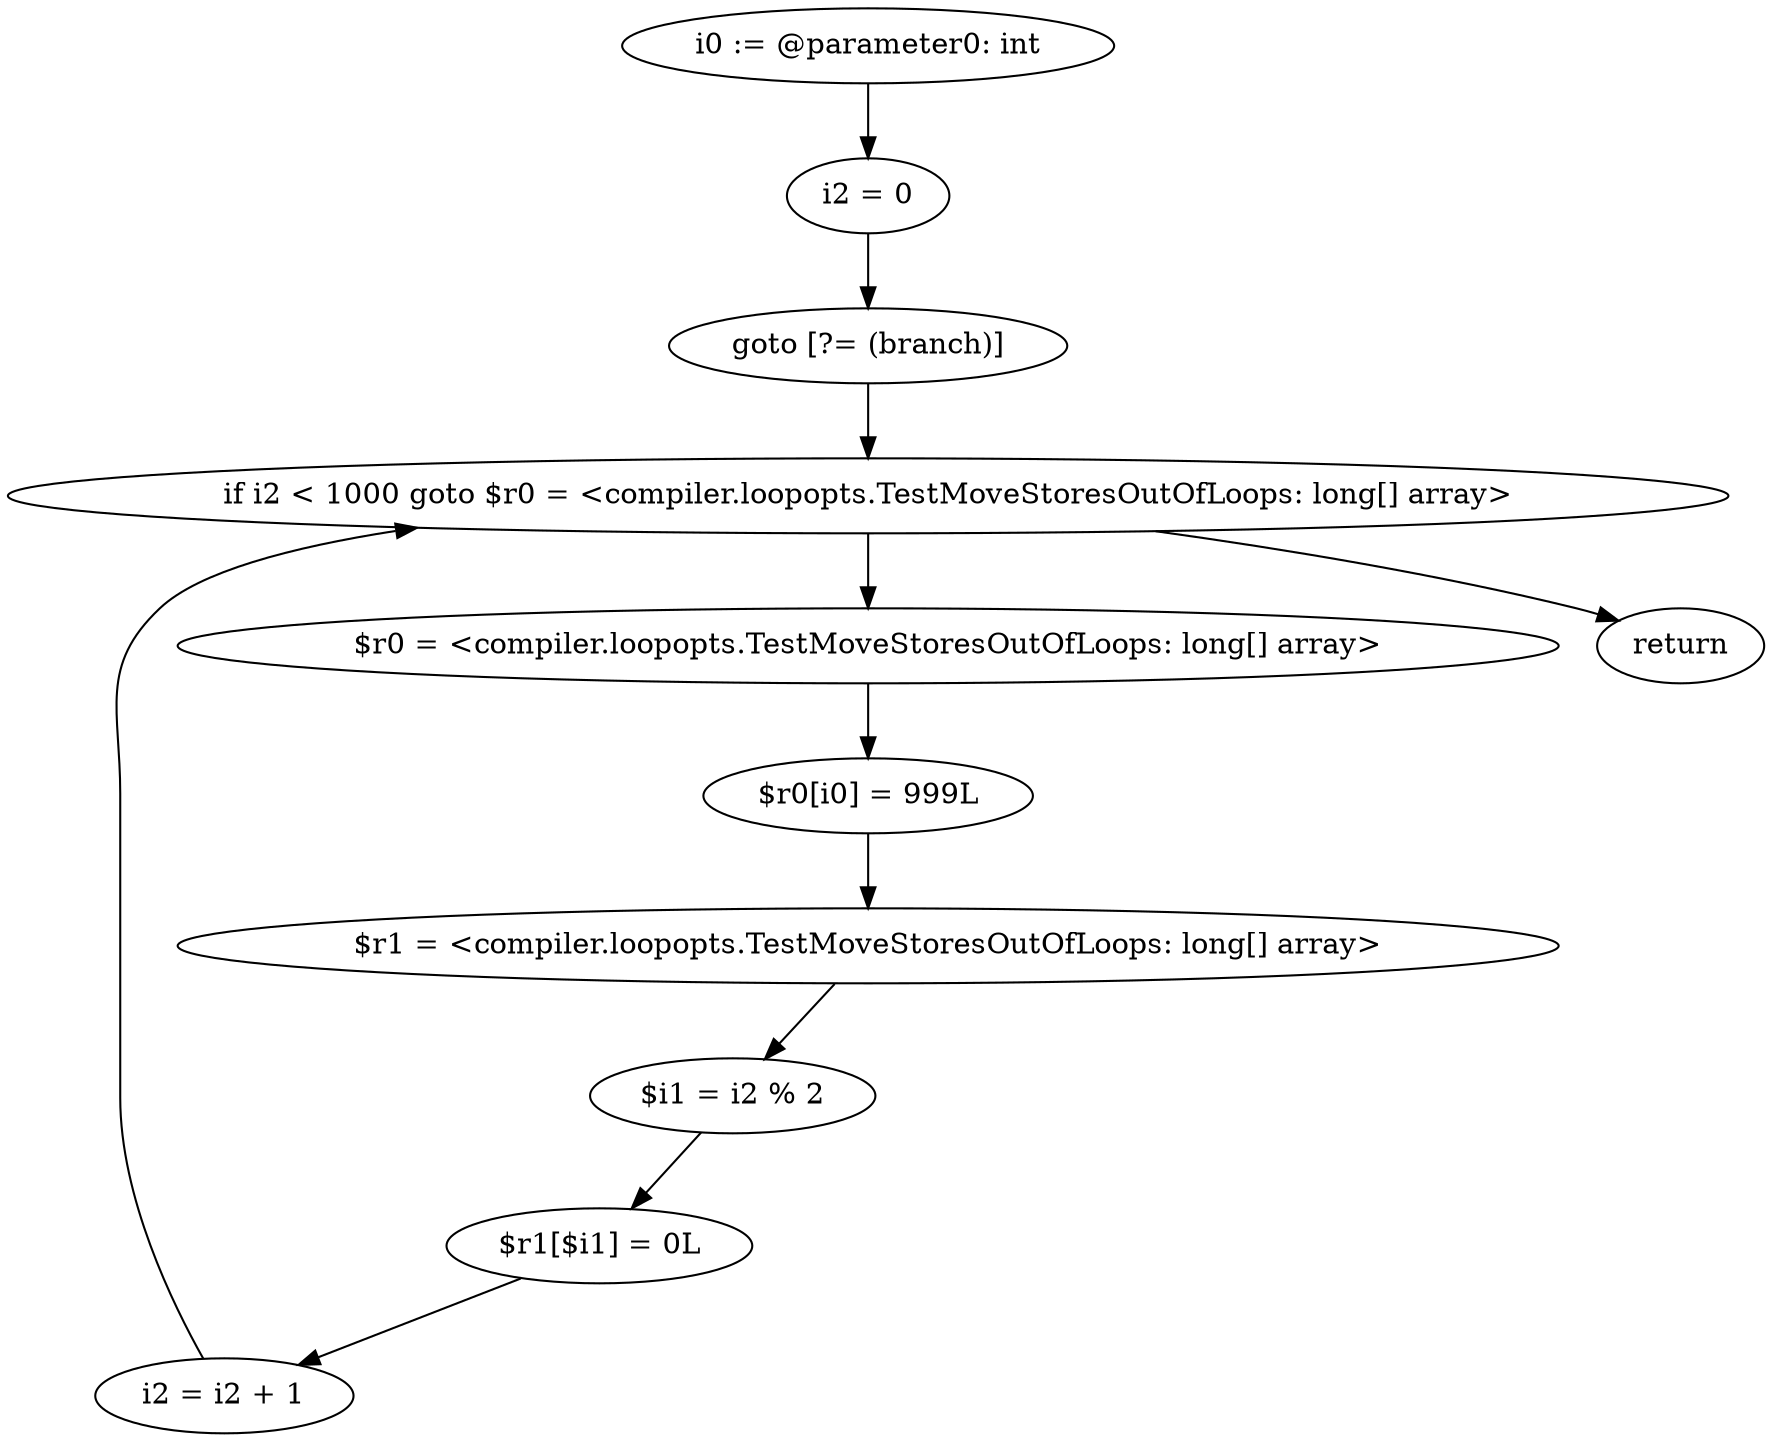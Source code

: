 digraph "unitGraph" {
    "i0 := @parameter0: int"
    "i2 = 0"
    "goto [?= (branch)]"
    "$r0 = <compiler.loopopts.TestMoveStoresOutOfLoops: long[] array>"
    "$r0[i0] = 999L"
    "$r1 = <compiler.loopopts.TestMoveStoresOutOfLoops: long[] array>"
    "$i1 = i2 % 2"
    "$r1[$i1] = 0L"
    "i2 = i2 + 1"
    "if i2 < 1000 goto $r0 = <compiler.loopopts.TestMoveStoresOutOfLoops: long[] array>"
    "return"
    "i0 := @parameter0: int"->"i2 = 0";
    "i2 = 0"->"goto [?= (branch)]";
    "goto [?= (branch)]"->"if i2 < 1000 goto $r0 = <compiler.loopopts.TestMoveStoresOutOfLoops: long[] array>";
    "$r0 = <compiler.loopopts.TestMoveStoresOutOfLoops: long[] array>"->"$r0[i0] = 999L";
    "$r0[i0] = 999L"->"$r1 = <compiler.loopopts.TestMoveStoresOutOfLoops: long[] array>";
    "$r1 = <compiler.loopopts.TestMoveStoresOutOfLoops: long[] array>"->"$i1 = i2 % 2";
    "$i1 = i2 % 2"->"$r1[$i1] = 0L";
    "$r1[$i1] = 0L"->"i2 = i2 + 1";
    "i2 = i2 + 1"->"if i2 < 1000 goto $r0 = <compiler.loopopts.TestMoveStoresOutOfLoops: long[] array>";
    "if i2 < 1000 goto $r0 = <compiler.loopopts.TestMoveStoresOutOfLoops: long[] array>"->"return";
    "if i2 < 1000 goto $r0 = <compiler.loopopts.TestMoveStoresOutOfLoops: long[] array>"->"$r0 = <compiler.loopopts.TestMoveStoresOutOfLoops: long[] array>";
}

